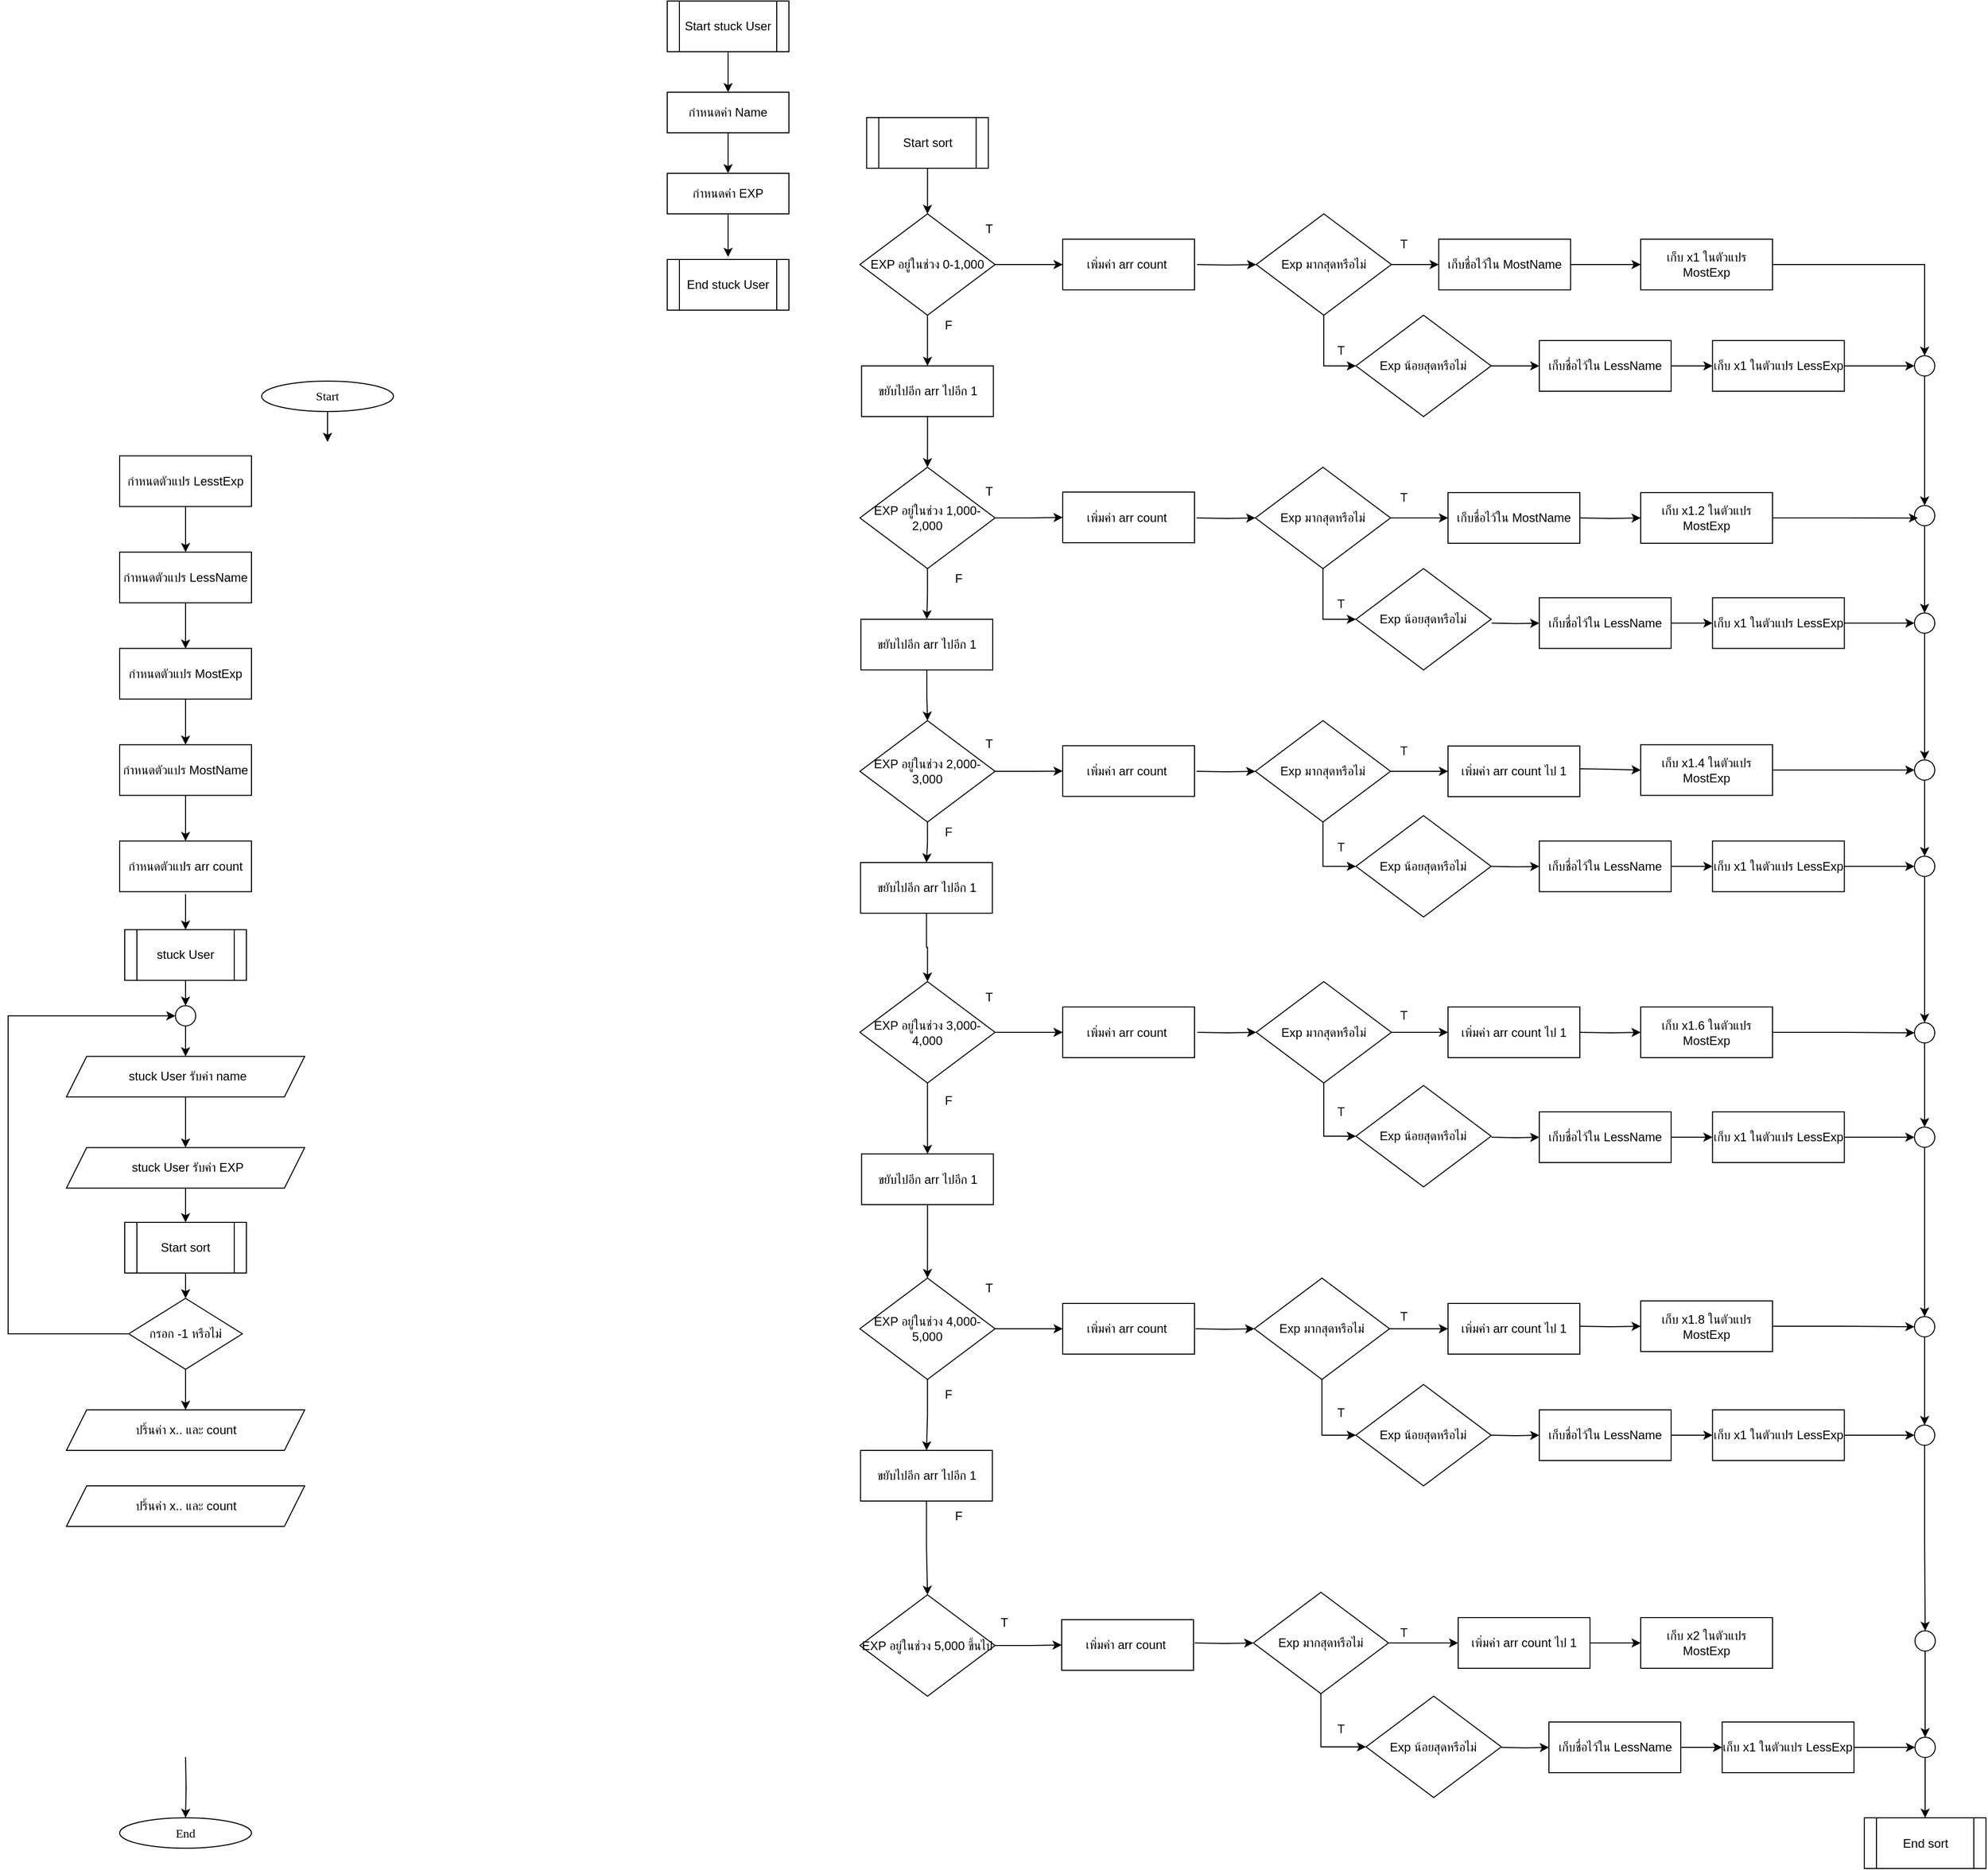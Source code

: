 <mxfile version="25.0.1">
  <diagram name="Page-1" id="yGX9Q45bV8xBmXTqQoPw">
    <mxGraphModel dx="3455" dy="2513" grid="1" gridSize="10" guides="1" tooltips="1" connect="1" arrows="1" fold="1" page="1" pageScale="1" pageWidth="850" pageHeight="1100" math="0" shadow="0">
      <root>
        <mxCell id="0" />
        <mxCell id="1" parent="0" />
        <mxCell id="rk1wuVJoi12lfkLTWVf_-1" value="" style="edgeStyle=orthogonalEdgeStyle;rounded=0;orthogonalLoop=1;jettySize=auto;html=1;" edge="1" parent="1" source="rk1wuVJoi12lfkLTWVf_-2" target="rk1wuVJoi12lfkLTWVf_-4">
          <mxGeometry relative="1" as="geometry" />
        </mxCell>
        <mxCell id="rk1wuVJoi12lfkLTWVf_-2" value="Start stuck User" style="shape=process;whiteSpace=wrap;html=1;backgroundOutline=1;" vertex="1" parent="1">
          <mxGeometry x="-180" y="-1065" width="120" height="50" as="geometry" />
        </mxCell>
        <mxCell id="rk1wuVJoi12lfkLTWVf_-3" value="" style="edgeStyle=orthogonalEdgeStyle;rounded=0;orthogonalLoop=1;jettySize=auto;html=1;" edge="1" parent="1" source="rk1wuVJoi12lfkLTWVf_-4" target="rk1wuVJoi12lfkLTWVf_-6">
          <mxGeometry relative="1" as="geometry" />
        </mxCell>
        <mxCell id="rk1wuVJoi12lfkLTWVf_-4" value="กำหนดค่า Name" style="rounded=0;whiteSpace=wrap;html=1;" vertex="1" parent="1">
          <mxGeometry x="-180" y="-975" width="120" height="40" as="geometry" />
        </mxCell>
        <mxCell id="rk1wuVJoi12lfkLTWVf_-5" value="" style="edgeStyle=orthogonalEdgeStyle;rounded=0;orthogonalLoop=1;jettySize=auto;html=1;" edge="1" parent="1" source="rk1wuVJoi12lfkLTWVf_-6">
          <mxGeometry relative="1" as="geometry">
            <mxPoint x="-120" y="-812.5" as="targetPoint" />
          </mxGeometry>
        </mxCell>
        <mxCell id="rk1wuVJoi12lfkLTWVf_-6" value="กำหนดค่า EXP" style="rounded=0;whiteSpace=wrap;html=1;" vertex="1" parent="1">
          <mxGeometry x="-180" y="-895" width="120" height="40" as="geometry" />
        </mxCell>
        <mxCell id="rk1wuVJoi12lfkLTWVf_-7" value="End stuck User" style="shape=process;whiteSpace=wrap;html=1;backgroundOutline=1;" vertex="1" parent="1">
          <mxGeometry x="-180" y="-810" width="120" height="50" as="geometry" />
        </mxCell>
        <mxCell id="rk1wuVJoi12lfkLTWVf_-8" value="" style="edgeStyle=orthogonalEdgeStyle;rounded=0;orthogonalLoop=1;jettySize=auto;html=1;" edge="1" parent="1" source="rk1wuVJoi12lfkLTWVf_-9">
          <mxGeometry relative="1" as="geometry">
            <mxPoint x="-515" y="-630" as="targetPoint" />
          </mxGeometry>
        </mxCell>
        <mxCell id="rk1wuVJoi12lfkLTWVf_-9" value="&lt;font data-font-src=&quot;https://fonts.googleapis.com/css?family=Sarabun&quot; face=&quot;Sarabun&quot;&gt;Start&lt;/font&gt;" style="ellipse;whiteSpace=wrap;html=1;" vertex="1" parent="1">
          <mxGeometry x="-580.0" y="-690" width="130" height="30" as="geometry" />
        </mxCell>
        <mxCell id="rk1wuVJoi12lfkLTWVf_-10" value="" style="edgeStyle=orthogonalEdgeStyle;rounded=0;orthogonalLoop=1;jettySize=auto;html=1;" edge="1" parent="1" source="rk1wuVJoi12lfkLTWVf_-11" target="rk1wuVJoi12lfkLTWVf_-19">
          <mxGeometry relative="1" as="geometry" />
        </mxCell>
        <mxCell id="rk1wuVJoi12lfkLTWVf_-11" value="stuck User" style="shape=process;whiteSpace=wrap;html=1;backgroundOutline=1;" vertex="1" parent="1">
          <mxGeometry x="-715" y="-148.75" width="120" height="50" as="geometry" />
        </mxCell>
        <mxCell id="rk1wuVJoi12lfkLTWVf_-14" value="" style="edgeStyle=orthogonalEdgeStyle;rounded=0;orthogonalLoop=1;jettySize=auto;html=1;" edge="1" parent="1" source="rk1wuVJoi12lfkLTWVf_-15" target="rk1wuVJoi12lfkLTWVf_-17">
          <mxGeometry relative="1" as="geometry" />
        </mxCell>
        <mxCell id="rk1wuVJoi12lfkLTWVf_-15" value="&amp;nbsp;stuck User รับค่า name" style="shape=parallelogram;perimeter=parallelogramPerimeter;whiteSpace=wrap;html=1;fixedSize=1;" vertex="1" parent="1">
          <mxGeometry x="-772.5" y="-23.75" width="235" height="40" as="geometry" />
        </mxCell>
        <mxCell id="rk1wuVJoi12lfkLTWVf_-183" value="" style="edgeStyle=orthogonalEdgeStyle;rounded=0;orthogonalLoop=1;jettySize=auto;html=1;" edge="1" parent="1" source="rk1wuVJoi12lfkLTWVf_-17" target="rk1wuVJoi12lfkLTWVf_-182">
          <mxGeometry relative="1" as="geometry" />
        </mxCell>
        <mxCell id="rk1wuVJoi12lfkLTWVf_-17" value="&amp;nbsp;stuck User รับค่า EXP" style="shape=parallelogram;perimeter=parallelogramPerimeter;whiteSpace=wrap;html=1;fixedSize=1;" vertex="1" parent="1">
          <mxGeometry x="-772.5" y="66.25" width="235" height="40" as="geometry" />
        </mxCell>
        <mxCell id="rk1wuVJoi12lfkLTWVf_-18" value="" style="edgeStyle=orthogonalEdgeStyle;rounded=0;orthogonalLoop=1;jettySize=auto;html=1;" edge="1" parent="1" source="rk1wuVJoi12lfkLTWVf_-19" target="rk1wuVJoi12lfkLTWVf_-15">
          <mxGeometry relative="1" as="geometry" />
        </mxCell>
        <mxCell id="rk1wuVJoi12lfkLTWVf_-19" value="" style="ellipse;whiteSpace=wrap;html=1;aspect=fixed;" vertex="1" parent="1">
          <mxGeometry x="-665" y="-73.75" width="20" height="20" as="geometry" />
        </mxCell>
        <mxCell id="rk1wuVJoi12lfkLTWVf_-181" style="edgeStyle=orthogonalEdgeStyle;rounded=0;orthogonalLoop=1;jettySize=auto;html=1;entryX=0;entryY=0.5;entryDx=0;entryDy=0;" edge="1" parent="1" source="rk1wuVJoi12lfkLTWVf_-22" target="rk1wuVJoi12lfkLTWVf_-19">
          <mxGeometry relative="1" as="geometry">
            <Array as="points">
              <mxPoint x="-830" y="250" />
              <mxPoint x="-830" y="-64" />
            </Array>
          </mxGeometry>
        </mxCell>
        <mxCell id="rk1wuVJoi12lfkLTWVf_-197" value="" style="edgeStyle=orthogonalEdgeStyle;rounded=0;orthogonalLoop=1;jettySize=auto;html=1;" edge="1" parent="1" source="rk1wuVJoi12lfkLTWVf_-22" target="rk1wuVJoi12lfkLTWVf_-196">
          <mxGeometry relative="1" as="geometry" />
        </mxCell>
        <mxCell id="rk1wuVJoi12lfkLTWVf_-22" value="กรอก -1 หรือไม่" style="rhombus;whiteSpace=wrap;html=1;" vertex="1" parent="1">
          <mxGeometry x="-711" y="215" width="112" height="70" as="geometry" />
        </mxCell>
        <mxCell id="rk1wuVJoi12lfkLTWVf_-67" value="" style="edgeStyle=orthogonalEdgeStyle;rounded=0;orthogonalLoop=1;jettySize=auto;html=1;" edge="1" parent="1" source="rk1wuVJoi12lfkLTWVf_-24" target="rk1wuVJoi12lfkLTWVf_-66">
          <mxGeometry relative="1" as="geometry" />
        </mxCell>
        <mxCell id="rk1wuVJoi12lfkLTWVf_-24" value="Start sort" style="shape=process;whiteSpace=wrap;html=1;backgroundOutline=1;" vertex="1" parent="1">
          <mxGeometry x="16.66" y="-950" width="120" height="50" as="geometry" />
        </mxCell>
        <mxCell id="rk1wuVJoi12lfkLTWVf_-32" value="" style="edgeStyle=orthogonalEdgeStyle;rounded=0;orthogonalLoop=1;jettySize=auto;html=1;" edge="1" parent="1">
          <mxGeometry relative="1" as="geometry">
            <mxPoint x="-655" y="-183.75" as="sourcePoint" />
            <mxPoint x="-655" y="-148.75" as="targetPoint" />
          </mxGeometry>
        </mxCell>
        <mxCell id="rk1wuVJoi12lfkLTWVf_-33" value="" style="edgeStyle=orthogonalEdgeStyle;rounded=0;orthogonalLoop=1;jettySize=auto;html=1;" edge="1" parent="1" source="rk1wuVJoi12lfkLTWVf_-34" target="rk1wuVJoi12lfkLTWVf_-37">
          <mxGeometry relative="1" as="geometry" />
        </mxCell>
        <mxCell id="rk1wuVJoi12lfkLTWVf_-34" value="กำหนดตัวแปร MostName" style="rounded=0;whiteSpace=wrap;html=1;" vertex="1" parent="1">
          <mxGeometry x="-720" y="-331.25" width="130" height="50" as="geometry" />
        </mxCell>
        <mxCell id="rk1wuVJoi12lfkLTWVf_-37" value="กำหนดตัวแปร arr count" style="rounded=0;whiteSpace=wrap;html=1;" vertex="1" parent="1">
          <mxGeometry x="-720" y="-236.25" width="130" height="50" as="geometry" />
        </mxCell>
        <mxCell id="rk1wuVJoi12lfkLTWVf_-38" value="" style="edgeStyle=orthogonalEdgeStyle;rounded=0;orthogonalLoop=1;jettySize=auto;html=1;" edge="1" parent="1" source="rk1wuVJoi12lfkLTWVf_-39" target="rk1wuVJoi12lfkLTWVf_-34">
          <mxGeometry relative="1" as="geometry" />
        </mxCell>
        <mxCell id="rk1wuVJoi12lfkLTWVf_-39" value="กำหนดตัวแปร MostExp" style="rounded=0;whiteSpace=wrap;html=1;" vertex="1" parent="1">
          <mxGeometry x="-720" y="-426.25" width="130" height="50" as="geometry" />
        </mxCell>
        <mxCell id="rk1wuVJoi12lfkLTWVf_-44" value="&lt;font data-font-src=&quot;https://fonts.googleapis.com/css?family=Sarabun&quot; face=&quot;Sarabun&quot;&gt;End&lt;/font&gt;" style="ellipse;whiteSpace=wrap;html=1;" vertex="1" parent="1">
          <mxGeometry x="-720.0" y="727.5" width="130" height="30" as="geometry" />
        </mxCell>
        <mxCell id="rk1wuVJoi12lfkLTWVf_-56" value="" style="edgeStyle=orthogonalEdgeStyle;rounded=0;orthogonalLoop=1;jettySize=auto;html=1;" edge="1" parent="1" target="rk1wuVJoi12lfkLTWVf_-44">
          <mxGeometry relative="1" as="geometry">
            <mxPoint x="-655" y="667.5" as="sourcePoint" />
          </mxGeometry>
        </mxCell>
        <mxCell id="rk1wuVJoi12lfkLTWVf_-148" value="" style="edgeStyle=orthogonalEdgeStyle;rounded=0;orthogonalLoop=1;jettySize=auto;html=1;" edge="1" parent="1" source="rk1wuVJoi12lfkLTWVf_-58" target="rk1wuVJoi12lfkLTWVf_-140">
          <mxGeometry relative="1" as="geometry" />
        </mxCell>
        <mxCell id="rk1wuVJoi12lfkLTWVf_-221" value="" style="edgeStyle=orthogonalEdgeStyle;rounded=0;orthogonalLoop=1;jettySize=auto;html=1;" edge="1" parent="1" source="rk1wuVJoi12lfkLTWVf_-58" target="rk1wuVJoi12lfkLTWVf_-214">
          <mxGeometry relative="1" as="geometry" />
        </mxCell>
        <mxCell id="rk1wuVJoi12lfkLTWVf_-58" value="EXP อยู่ในช่วง 1,000-2,000" style="rhombus;whiteSpace=wrap;html=1;" vertex="1" parent="1">
          <mxGeometry x="10.0" y="-605" width="133.33" height="100" as="geometry" />
        </mxCell>
        <mxCell id="rk1wuVJoi12lfkLTWVf_-150" value="" style="edgeStyle=orthogonalEdgeStyle;rounded=0;orthogonalLoop=1;jettySize=auto;html=1;" edge="1" parent="1" source="rk1wuVJoi12lfkLTWVf_-59" target="rk1wuVJoi12lfkLTWVf_-142">
          <mxGeometry relative="1" as="geometry" />
        </mxCell>
        <mxCell id="rk1wuVJoi12lfkLTWVf_-220" value="" style="edgeStyle=orthogonalEdgeStyle;rounded=0;orthogonalLoop=1;jettySize=auto;html=1;" edge="1" parent="1" source="rk1wuVJoi12lfkLTWVf_-59" target="rk1wuVJoi12lfkLTWVf_-215">
          <mxGeometry relative="1" as="geometry" />
        </mxCell>
        <mxCell id="rk1wuVJoi12lfkLTWVf_-59" value="EXP อยู่ในช่วง 2,000-3,000" style="rhombus;whiteSpace=wrap;html=1;" vertex="1" parent="1">
          <mxGeometry x="10" y="-355" width="133.33" height="100" as="geometry" />
        </mxCell>
        <mxCell id="rk1wuVJoi12lfkLTWVf_-152" value="" style="edgeStyle=orthogonalEdgeStyle;rounded=0;orthogonalLoop=1;jettySize=auto;html=1;" edge="1" parent="1" source="rk1wuVJoi12lfkLTWVf_-60" target="rk1wuVJoi12lfkLTWVf_-143">
          <mxGeometry relative="1" as="geometry" />
        </mxCell>
        <mxCell id="rk1wuVJoi12lfkLTWVf_-219" value="" style="edgeStyle=orthogonalEdgeStyle;rounded=0;orthogonalLoop=1;jettySize=auto;html=1;" edge="1" parent="1" source="rk1wuVJoi12lfkLTWVf_-60" target="rk1wuVJoi12lfkLTWVf_-216">
          <mxGeometry relative="1" as="geometry" />
        </mxCell>
        <mxCell id="rk1wuVJoi12lfkLTWVf_-60" value="EXP อยู่ในช่วง 3,000-4,000" style="rhombus;whiteSpace=wrap;html=1;" vertex="1" parent="1">
          <mxGeometry x="10" y="-97.5" width="133.33" height="100" as="geometry" />
        </mxCell>
        <mxCell id="rk1wuVJoi12lfkLTWVf_-154" value="" style="edgeStyle=orthogonalEdgeStyle;rounded=0;orthogonalLoop=1;jettySize=auto;html=1;" edge="1" parent="1" source="rk1wuVJoi12lfkLTWVf_-63" target="rk1wuVJoi12lfkLTWVf_-144">
          <mxGeometry relative="1" as="geometry" />
        </mxCell>
        <mxCell id="rk1wuVJoi12lfkLTWVf_-218" value="" style="edgeStyle=orthogonalEdgeStyle;rounded=0;orthogonalLoop=1;jettySize=auto;html=1;" edge="1" parent="1" source="rk1wuVJoi12lfkLTWVf_-63" target="rk1wuVJoi12lfkLTWVf_-217">
          <mxGeometry relative="1" as="geometry" />
        </mxCell>
        <mxCell id="rk1wuVJoi12lfkLTWVf_-63" value="EXP อยู่ในช่วง 4,000-5,000" style="rhombus;whiteSpace=wrap;html=1;" vertex="1" parent="1">
          <mxGeometry x="10" y="195" width="133.33" height="100" as="geometry" />
        </mxCell>
        <mxCell id="rk1wuVJoi12lfkLTWVf_-299" value="" style="edgeStyle=orthogonalEdgeStyle;rounded=0;orthogonalLoop=1;jettySize=auto;html=1;" edge="1" parent="1" source="rk1wuVJoi12lfkLTWVf_-65" target="rk1wuVJoi12lfkLTWVf_-298">
          <mxGeometry relative="1" as="geometry" />
        </mxCell>
        <mxCell id="rk1wuVJoi12lfkLTWVf_-65" value="EXP อยู่ในช่วง 5,000 ขึ้นไป" style="rhombus;whiteSpace=wrap;html=1;" vertex="1" parent="1">
          <mxGeometry x="10" y="507.5" width="133.33" height="100" as="geometry" />
        </mxCell>
        <mxCell id="rk1wuVJoi12lfkLTWVf_-72" value="" style="edgeStyle=orthogonalEdgeStyle;rounded=0;orthogonalLoop=1;jettySize=auto;html=1;" edge="1" parent="1" target="rk1wuVJoi12lfkLTWVf_-71">
          <mxGeometry relative="1" as="geometry">
            <mxPoint x="342.51" y="-805" as="sourcePoint" />
          </mxGeometry>
        </mxCell>
        <mxCell id="rk1wuVJoi12lfkLTWVf_-146" value="" style="edgeStyle=orthogonalEdgeStyle;rounded=0;orthogonalLoop=1;jettySize=auto;html=1;" edge="1" parent="1" source="rk1wuVJoi12lfkLTWVf_-66" target="rk1wuVJoi12lfkLTWVf_-139">
          <mxGeometry relative="1" as="geometry" />
        </mxCell>
        <mxCell id="rk1wuVJoi12lfkLTWVf_-222" value="" style="edgeStyle=orthogonalEdgeStyle;rounded=0;orthogonalLoop=1;jettySize=auto;html=1;" edge="1" parent="1" source="rk1wuVJoi12lfkLTWVf_-66" target="rk1wuVJoi12lfkLTWVf_-213">
          <mxGeometry relative="1" as="geometry" />
        </mxCell>
        <mxCell id="rk1wuVJoi12lfkLTWVf_-66" value="&amp;nbsp;EXP อยู่ในช่วง 0-1,000&amp;nbsp;" style="rhombus;whiteSpace=wrap;html=1;" vertex="1" parent="1">
          <mxGeometry x="10.0" y="-855" width="133.33" height="100" as="geometry" />
        </mxCell>
        <mxCell id="rk1wuVJoi12lfkLTWVf_-175" value="" style="edgeStyle=orthogonalEdgeStyle;rounded=0;orthogonalLoop=1;jettySize=auto;html=1;" edge="1" parent="1" source="rk1wuVJoi12lfkLTWVf_-71" target="rk1wuVJoi12lfkLTWVf_-159">
          <mxGeometry relative="1" as="geometry" />
        </mxCell>
        <mxCell id="rk1wuVJoi12lfkLTWVf_-283" style="edgeStyle=orthogonalEdgeStyle;rounded=0;orthogonalLoop=1;jettySize=auto;html=1;entryX=0;entryY=0.5;entryDx=0;entryDy=0;" edge="1" parent="1" source="rk1wuVJoi12lfkLTWVf_-71" target="rk1wuVJoi12lfkLTWVf_-199">
          <mxGeometry relative="1" as="geometry" />
        </mxCell>
        <mxCell id="rk1wuVJoi12lfkLTWVf_-71" value="Exp มากสุดหรือไม่" style="rhombus;whiteSpace=wrap;html=1;" vertex="1" parent="1">
          <mxGeometry x="400.84" y="-855" width="133.33" height="100" as="geometry" />
        </mxCell>
        <mxCell id="rk1wuVJoi12lfkLTWVf_-271" style="edgeStyle=orthogonalEdgeStyle;rounded=0;orthogonalLoop=1;jettySize=auto;html=1;entryX=0.5;entryY=0;entryDx=0;entryDy=0;" edge="1" parent="1" source="rk1wuVJoi12lfkLTWVf_-73" target="rk1wuVJoi12lfkLTWVf_-228">
          <mxGeometry relative="1" as="geometry" />
        </mxCell>
        <mxCell id="rk1wuVJoi12lfkLTWVf_-73" value="เก็บ x1 ในตัวแปร MostExp" style="rounded=0;whiteSpace=wrap;html=1;" vertex="1" parent="1">
          <mxGeometry x="780" y="-830" width="130" height="50" as="geometry" />
        </mxCell>
        <mxCell id="rk1wuVJoi12lfkLTWVf_-173" value="" style="edgeStyle=orthogonalEdgeStyle;rounded=0;orthogonalLoop=1;jettySize=auto;html=1;" edge="1" parent="1" source="rk1wuVJoi12lfkLTWVf_-79" target="rk1wuVJoi12lfkLTWVf_-172">
          <mxGeometry relative="1" as="geometry" />
        </mxCell>
        <mxCell id="rk1wuVJoi12lfkLTWVf_-286" style="edgeStyle=orthogonalEdgeStyle;rounded=0;orthogonalLoop=1;jettySize=auto;html=1;entryX=0;entryY=0.5;entryDx=0;entryDy=0;" edge="1" parent="1" source="rk1wuVJoi12lfkLTWVf_-79" target="rk1wuVJoi12lfkLTWVf_-201">
          <mxGeometry relative="1" as="geometry" />
        </mxCell>
        <mxCell id="rk1wuVJoi12lfkLTWVf_-79" value="Exp มากสุดหรือไม่" style="rhombus;whiteSpace=wrap;html=1;" vertex="1" parent="1">
          <mxGeometry x="400" y="-605" width="133.33" height="100" as="geometry" />
        </mxCell>
        <mxCell id="rk1wuVJoi12lfkLTWVf_-80" value="เก็บ x1.2 ในตัวแปร MostExp" style="rounded=0;whiteSpace=wrap;html=1;" vertex="1" parent="1">
          <mxGeometry x="780.0" y="-580" width="130" height="50" as="geometry" />
        </mxCell>
        <mxCell id="rk1wuVJoi12lfkLTWVf_-112" value="" style="edgeStyle=orthogonalEdgeStyle;rounded=0;orthogonalLoop=1;jettySize=auto;html=1;" edge="1" parent="1" target="rk1wuVJoi12lfkLTWVf_-80">
          <mxGeometry relative="1" as="geometry">
            <mxPoint x="720.0" y="-555" as="sourcePoint" />
          </mxGeometry>
        </mxCell>
        <mxCell id="rk1wuVJoi12lfkLTWVf_-83" value="" style="edgeStyle=orthogonalEdgeStyle;rounded=0;orthogonalLoop=1;jettySize=auto;html=1;" edge="1" target="rk1wuVJoi12lfkLTWVf_-79" parent="1">
          <mxGeometry relative="1" as="geometry">
            <mxPoint x="342" y="-555" as="sourcePoint" />
          </mxGeometry>
        </mxCell>
        <mxCell id="rk1wuVJoi12lfkLTWVf_-161" value="" style="edgeStyle=orthogonalEdgeStyle;rounded=0;orthogonalLoop=1;jettySize=auto;html=1;" edge="1" parent="1" source="rk1wuVJoi12lfkLTWVf_-85" target="rk1wuVJoi12lfkLTWVf_-160">
          <mxGeometry relative="1" as="geometry" />
        </mxCell>
        <mxCell id="rk1wuVJoi12lfkLTWVf_-289" style="edgeStyle=orthogonalEdgeStyle;rounded=0;orthogonalLoop=1;jettySize=auto;html=1;entryX=0;entryY=0.5;entryDx=0;entryDy=0;" edge="1" parent="1" source="rk1wuVJoi12lfkLTWVf_-85" target="rk1wuVJoi12lfkLTWVf_-202">
          <mxGeometry relative="1" as="geometry" />
        </mxCell>
        <mxCell id="rk1wuVJoi12lfkLTWVf_-85" value="Exp มากสุดหรือไม่" style="rhombus;whiteSpace=wrap;html=1;" vertex="1" parent="1">
          <mxGeometry x="400" y="-355" width="133.33" height="100" as="geometry" />
        </mxCell>
        <mxCell id="rk1wuVJoi12lfkLTWVf_-277" style="edgeStyle=orthogonalEdgeStyle;rounded=0;orthogonalLoop=1;jettySize=auto;html=1;entryX=0;entryY=0.5;entryDx=0;entryDy=0;" edge="1" parent="1" source="rk1wuVJoi12lfkLTWVf_-86" target="rk1wuVJoi12lfkLTWVf_-240">
          <mxGeometry relative="1" as="geometry" />
        </mxCell>
        <mxCell id="rk1wuVJoi12lfkLTWVf_-86" value="เก็บ x1.4 ในตัวแปร MostExp" style="rounded=0;whiteSpace=wrap;html=1;" vertex="1" parent="1">
          <mxGeometry x="780.0" y="-331.25" width="130" height="50" as="geometry" />
        </mxCell>
        <mxCell id="rk1wuVJoi12lfkLTWVf_-111" value="" style="edgeStyle=orthogonalEdgeStyle;rounded=0;orthogonalLoop=1;jettySize=auto;html=1;" edge="1" parent="1" target="rk1wuVJoi12lfkLTWVf_-86">
          <mxGeometry relative="1" as="geometry">
            <mxPoint x="720.0" y="-307.5" as="sourcePoint" />
          </mxGeometry>
        </mxCell>
        <mxCell id="rk1wuVJoi12lfkLTWVf_-89" value="" style="edgeStyle=orthogonalEdgeStyle;rounded=0;orthogonalLoop=1;jettySize=auto;html=1;" edge="1" target="rk1wuVJoi12lfkLTWVf_-85" parent="1">
          <mxGeometry relative="1" as="geometry">
            <mxPoint x="342" y="-305" as="sourcePoint" />
          </mxGeometry>
        </mxCell>
        <mxCell id="rk1wuVJoi12lfkLTWVf_-164" value="" style="edgeStyle=orthogonalEdgeStyle;rounded=0;orthogonalLoop=1;jettySize=auto;html=1;" edge="1" parent="1" source="rk1wuVJoi12lfkLTWVf_-91" target="rk1wuVJoi12lfkLTWVf_-163">
          <mxGeometry relative="1" as="geometry" />
        </mxCell>
        <mxCell id="rk1wuVJoi12lfkLTWVf_-292" style="edgeStyle=orthogonalEdgeStyle;rounded=0;orthogonalLoop=1;jettySize=auto;html=1;entryX=0;entryY=0.5;entryDx=0;entryDy=0;" edge="1" parent="1" source="rk1wuVJoi12lfkLTWVf_-91" target="rk1wuVJoi12lfkLTWVf_-203">
          <mxGeometry relative="1" as="geometry" />
        </mxCell>
        <mxCell id="rk1wuVJoi12lfkLTWVf_-91" value="Exp มากสุดหรือไม่" style="rhombus;whiteSpace=wrap;html=1;" vertex="1" parent="1">
          <mxGeometry x="400.84" y="-97.5" width="133.33" height="100" as="geometry" />
        </mxCell>
        <mxCell id="rk1wuVJoi12lfkLTWVf_-279" style="edgeStyle=orthogonalEdgeStyle;rounded=0;orthogonalLoop=1;jettySize=auto;html=1;entryX=0;entryY=0.5;entryDx=0;entryDy=0;" edge="1" parent="1" source="rk1wuVJoi12lfkLTWVf_-92" target="rk1wuVJoi12lfkLTWVf_-248">
          <mxGeometry relative="1" as="geometry" />
        </mxCell>
        <mxCell id="rk1wuVJoi12lfkLTWVf_-92" value="เก็บ x1.6 ในตัวแปร MostExp" style="rounded=0;whiteSpace=wrap;html=1;" vertex="1" parent="1">
          <mxGeometry x="780" y="-72.5" width="130" height="50" as="geometry" />
        </mxCell>
        <mxCell id="rk1wuVJoi12lfkLTWVf_-110" value="" style="edgeStyle=orthogonalEdgeStyle;rounded=0;orthogonalLoop=1;jettySize=auto;html=1;" edge="1" parent="1" target="rk1wuVJoi12lfkLTWVf_-92">
          <mxGeometry relative="1" as="geometry">
            <mxPoint x="720.0" y="-47.5" as="sourcePoint" />
          </mxGeometry>
        </mxCell>
        <mxCell id="rk1wuVJoi12lfkLTWVf_-95" value="" style="edgeStyle=orthogonalEdgeStyle;rounded=0;orthogonalLoop=1;jettySize=auto;html=1;" edge="1" target="rk1wuVJoi12lfkLTWVf_-91" parent="1">
          <mxGeometry relative="1" as="geometry">
            <mxPoint x="342.84" y="-47.5" as="sourcePoint" />
          </mxGeometry>
        </mxCell>
        <mxCell id="rk1wuVJoi12lfkLTWVf_-167" value="" style="edgeStyle=orthogonalEdgeStyle;rounded=0;orthogonalLoop=1;jettySize=auto;html=1;" edge="1" parent="1" source="rk1wuVJoi12lfkLTWVf_-97" target="rk1wuVJoi12lfkLTWVf_-166">
          <mxGeometry relative="1" as="geometry" />
        </mxCell>
        <mxCell id="rk1wuVJoi12lfkLTWVf_-295" style="edgeStyle=orthogonalEdgeStyle;rounded=0;orthogonalLoop=1;jettySize=auto;html=1;entryX=0;entryY=0.5;entryDx=0;entryDy=0;" edge="1" parent="1" source="rk1wuVJoi12lfkLTWVf_-97" target="rk1wuVJoi12lfkLTWVf_-204">
          <mxGeometry relative="1" as="geometry" />
        </mxCell>
        <mxCell id="rk1wuVJoi12lfkLTWVf_-97" value="Exp มากสุดหรือไม่" style="rhombus;whiteSpace=wrap;html=1;" vertex="1" parent="1">
          <mxGeometry x="399" y="195" width="133.33" height="100" as="geometry" />
        </mxCell>
        <mxCell id="rk1wuVJoi12lfkLTWVf_-281" style="edgeStyle=orthogonalEdgeStyle;rounded=0;orthogonalLoop=1;jettySize=auto;html=1;entryX=0;entryY=0.5;entryDx=0;entryDy=0;" edge="1" parent="1" source="rk1wuVJoi12lfkLTWVf_-98" target="rk1wuVJoi12lfkLTWVf_-256">
          <mxGeometry relative="1" as="geometry" />
        </mxCell>
        <mxCell id="rk1wuVJoi12lfkLTWVf_-98" value="เก็บ x1.8 ในตัวแปร MostExp" style="rounded=0;whiteSpace=wrap;html=1;" vertex="1" parent="1">
          <mxGeometry x="780.0" y="217.5" width="130" height="50" as="geometry" />
        </mxCell>
        <mxCell id="rk1wuVJoi12lfkLTWVf_-109" value="" style="edgeStyle=orthogonalEdgeStyle;rounded=0;orthogonalLoop=1;jettySize=auto;html=1;" edge="1" parent="1" target="rk1wuVJoi12lfkLTWVf_-98">
          <mxGeometry relative="1" as="geometry">
            <mxPoint x="720.0" y="242.5" as="sourcePoint" />
          </mxGeometry>
        </mxCell>
        <mxCell id="rk1wuVJoi12lfkLTWVf_-101" value="" style="edgeStyle=orthogonalEdgeStyle;rounded=0;orthogonalLoop=1;jettySize=auto;html=1;" edge="1" target="rk1wuVJoi12lfkLTWVf_-97" parent="1">
          <mxGeometry relative="1" as="geometry">
            <mxPoint x="341" y="245" as="sourcePoint" />
          </mxGeometry>
        </mxCell>
        <mxCell id="rk1wuVJoi12lfkLTWVf_-170" value="" style="edgeStyle=orthogonalEdgeStyle;rounded=0;orthogonalLoop=1;jettySize=auto;html=1;" edge="1" parent="1" source="rk1wuVJoi12lfkLTWVf_-103" target="rk1wuVJoi12lfkLTWVf_-169">
          <mxGeometry relative="1" as="geometry" />
        </mxCell>
        <mxCell id="rk1wuVJoi12lfkLTWVf_-300" style="edgeStyle=orthogonalEdgeStyle;rounded=0;orthogonalLoop=1;jettySize=auto;html=1;entryX=0;entryY=0.5;entryDx=0;entryDy=0;" edge="1" parent="1" source="rk1wuVJoi12lfkLTWVf_-103" target="rk1wuVJoi12lfkLTWVf_-205">
          <mxGeometry relative="1" as="geometry" />
        </mxCell>
        <mxCell id="rk1wuVJoi12lfkLTWVf_-103" value="Exp มากสุดหรือไม่" style="rhombus;whiteSpace=wrap;html=1;" vertex="1" parent="1">
          <mxGeometry x="398" y="505" width="133.33" height="100" as="geometry" />
        </mxCell>
        <mxCell id="rk1wuVJoi12lfkLTWVf_-104" value="เก็บ x2 ในตัวแปร MostExp" style="rounded=0;whiteSpace=wrap;html=1;" vertex="1" parent="1">
          <mxGeometry x="780.0" y="530" width="130" height="50" as="geometry" />
        </mxCell>
        <mxCell id="rk1wuVJoi12lfkLTWVf_-107" value="" style="edgeStyle=orthogonalEdgeStyle;rounded=0;orthogonalLoop=1;jettySize=auto;html=1;" edge="1" target="rk1wuVJoi12lfkLTWVf_-103" parent="1">
          <mxGeometry relative="1" as="geometry">
            <mxPoint x="340" y="555" as="sourcePoint" />
          </mxGeometry>
        </mxCell>
        <mxCell id="rk1wuVJoi12lfkLTWVf_-127" value="T" style="text;html=1;align=center;verticalAlign=middle;resizable=0;points=[];autosize=1;strokeColor=none;fillColor=none;" vertex="1" parent="1">
          <mxGeometry x="121.66" y="-855" width="30" height="30" as="geometry" />
        </mxCell>
        <mxCell id="rk1wuVJoi12lfkLTWVf_-128" value="F" style="text;html=1;align=center;verticalAlign=middle;resizable=0;points=[];autosize=1;strokeColor=none;fillColor=none;" vertex="1" parent="1">
          <mxGeometry x="81.66" y="-760" width="30" height="30" as="geometry" />
        </mxCell>
        <mxCell id="rk1wuVJoi12lfkLTWVf_-129" value="T" style="text;html=1;align=center;verticalAlign=middle;resizable=0;points=[];autosize=1;strokeColor=none;fillColor=none;" vertex="1" parent="1">
          <mxGeometry x="121.66" y="-596.25" width="30" height="30" as="geometry" />
        </mxCell>
        <mxCell id="rk1wuVJoi12lfkLTWVf_-130" value="F" style="text;html=1;align=center;verticalAlign=middle;resizable=0;points=[];autosize=1;strokeColor=none;fillColor=none;" vertex="1" parent="1">
          <mxGeometry x="91.66" y="-510" width="30" height="30" as="geometry" />
        </mxCell>
        <mxCell id="rk1wuVJoi12lfkLTWVf_-131" value="T" style="text;html=1;align=center;verticalAlign=middle;resizable=0;points=[];autosize=1;strokeColor=none;fillColor=none;" vertex="1" parent="1">
          <mxGeometry x="121.66" y="-347.5" width="30" height="30" as="geometry" />
        </mxCell>
        <mxCell id="rk1wuVJoi12lfkLTWVf_-132" value="F" style="text;html=1;align=center;verticalAlign=middle;resizable=0;points=[];autosize=1;strokeColor=none;fillColor=none;" vertex="1" parent="1">
          <mxGeometry x="81.66" y="-260" width="30" height="30" as="geometry" />
        </mxCell>
        <mxCell id="rk1wuVJoi12lfkLTWVf_-133" value="T" style="text;html=1;align=center;verticalAlign=middle;resizable=0;points=[];autosize=1;strokeColor=none;fillColor=none;" vertex="1" parent="1">
          <mxGeometry x="121.66" y="-97.5" width="30" height="30" as="geometry" />
        </mxCell>
        <mxCell id="rk1wuVJoi12lfkLTWVf_-134" value="F" style="text;html=1;align=center;verticalAlign=middle;resizable=0;points=[];autosize=1;strokeColor=none;fillColor=none;" vertex="1" parent="1">
          <mxGeometry x="81.66" y="5" width="30" height="30" as="geometry" />
        </mxCell>
        <mxCell id="rk1wuVJoi12lfkLTWVf_-135" value="T" style="text;html=1;align=center;verticalAlign=middle;resizable=0;points=[];autosize=1;strokeColor=none;fillColor=none;" vertex="1" parent="1">
          <mxGeometry x="121.66" y="190" width="30" height="30" as="geometry" />
        </mxCell>
        <mxCell id="rk1wuVJoi12lfkLTWVf_-136" value="F" style="text;html=1;align=center;verticalAlign=middle;resizable=0;points=[];autosize=1;strokeColor=none;fillColor=none;" vertex="1" parent="1">
          <mxGeometry x="81.66" y="295" width="30" height="30" as="geometry" />
        </mxCell>
        <mxCell id="rk1wuVJoi12lfkLTWVf_-137" value="T" style="text;html=1;align=center;verticalAlign=middle;resizable=0;points=[];autosize=1;strokeColor=none;fillColor=none;" vertex="1" parent="1">
          <mxGeometry x="136.66" y="520" width="30" height="30" as="geometry" />
        </mxCell>
        <mxCell id="rk1wuVJoi12lfkLTWVf_-147" value="" style="edgeStyle=orthogonalEdgeStyle;rounded=0;orthogonalLoop=1;jettySize=auto;html=1;" edge="1" parent="1" source="rk1wuVJoi12lfkLTWVf_-139" target="rk1wuVJoi12lfkLTWVf_-58">
          <mxGeometry relative="1" as="geometry" />
        </mxCell>
        <mxCell id="rk1wuVJoi12lfkLTWVf_-139" value="ขยับไปอีก arr ไปอีก 1" style="rounded=0;whiteSpace=wrap;html=1;" vertex="1" parent="1">
          <mxGeometry x="11.66" y="-705" width="130" height="50" as="geometry" />
        </mxCell>
        <mxCell id="rk1wuVJoi12lfkLTWVf_-149" value="" style="edgeStyle=orthogonalEdgeStyle;rounded=0;orthogonalLoop=1;jettySize=auto;html=1;" edge="1" parent="1" source="rk1wuVJoi12lfkLTWVf_-140" target="rk1wuVJoi12lfkLTWVf_-59">
          <mxGeometry relative="1" as="geometry" />
        </mxCell>
        <mxCell id="rk1wuVJoi12lfkLTWVf_-140" value="ขยับไปอีก arr ไปอีก 1" style="rounded=0;whiteSpace=wrap;html=1;" vertex="1" parent="1">
          <mxGeometry x="11" y="-455" width="130" height="50" as="geometry" />
        </mxCell>
        <mxCell id="rk1wuVJoi12lfkLTWVf_-151" style="edgeStyle=orthogonalEdgeStyle;rounded=0;orthogonalLoop=1;jettySize=auto;html=1;entryX=0.5;entryY=0;entryDx=0;entryDy=0;" edge="1" parent="1" source="rk1wuVJoi12lfkLTWVf_-142" target="rk1wuVJoi12lfkLTWVf_-60">
          <mxGeometry relative="1" as="geometry" />
        </mxCell>
        <mxCell id="rk1wuVJoi12lfkLTWVf_-142" value="ขยับไปอีก arr ไปอีก 1" style="rounded=0;whiteSpace=wrap;html=1;" vertex="1" parent="1">
          <mxGeometry x="10.66" y="-215" width="130" height="50" as="geometry" />
        </mxCell>
        <mxCell id="rk1wuVJoi12lfkLTWVf_-153" value="" style="edgeStyle=orthogonalEdgeStyle;rounded=0;orthogonalLoop=1;jettySize=auto;html=1;" edge="1" parent="1" source="rk1wuVJoi12lfkLTWVf_-143" target="rk1wuVJoi12lfkLTWVf_-63">
          <mxGeometry relative="1" as="geometry" />
        </mxCell>
        <mxCell id="rk1wuVJoi12lfkLTWVf_-143" value="ขยับไปอีก arr ไปอีก 1" style="rounded=0;whiteSpace=wrap;html=1;" vertex="1" parent="1">
          <mxGeometry x="11.67" y="72.5" width="130" height="50" as="geometry" />
        </mxCell>
        <mxCell id="rk1wuVJoi12lfkLTWVf_-155" value="" style="edgeStyle=orthogonalEdgeStyle;rounded=0;orthogonalLoop=1;jettySize=auto;html=1;" edge="1" parent="1" source="rk1wuVJoi12lfkLTWVf_-144" target="rk1wuVJoi12lfkLTWVf_-65">
          <mxGeometry relative="1" as="geometry" />
        </mxCell>
        <mxCell id="rk1wuVJoi12lfkLTWVf_-144" value="ขยับไปอีก arr ไปอีก 1" style="rounded=0;whiteSpace=wrap;html=1;" vertex="1" parent="1">
          <mxGeometry x="10.66" y="365" width="130" height="50" as="geometry" />
        </mxCell>
        <mxCell id="rk1wuVJoi12lfkLTWVf_-158" value="F" style="text;html=1;align=center;verticalAlign=middle;resizable=0;points=[];autosize=1;strokeColor=none;fillColor=none;" vertex="1" parent="1">
          <mxGeometry x="91.66" y="415" width="30" height="30" as="geometry" />
        </mxCell>
        <mxCell id="rk1wuVJoi12lfkLTWVf_-227" value="" style="edgeStyle=orthogonalEdgeStyle;rounded=0;orthogonalLoop=1;jettySize=auto;html=1;" edge="1" parent="1" source="rk1wuVJoi12lfkLTWVf_-159" target="rk1wuVJoi12lfkLTWVf_-73">
          <mxGeometry relative="1" as="geometry" />
        </mxCell>
        <mxCell id="rk1wuVJoi12lfkLTWVf_-159" value="เก็บชื่อไว้ใน MostName" style="rounded=0;whiteSpace=wrap;html=1;" vertex="1" parent="1">
          <mxGeometry x="580.84" y="-830" width="130" height="50" as="geometry" />
        </mxCell>
        <mxCell id="rk1wuVJoi12lfkLTWVf_-160" value="เพิ่มค่า arr count ไป 1" style="rounded=0;whiteSpace=wrap;html=1;" vertex="1" parent="1">
          <mxGeometry x="590.0" y="-330" width="130" height="50" as="geometry" />
        </mxCell>
        <mxCell id="rk1wuVJoi12lfkLTWVf_-163" value="เพิ่มค่า arr count ไป 1" style="rounded=0;whiteSpace=wrap;html=1;" vertex="1" parent="1">
          <mxGeometry x="590.0" y="-72.5" width="130" height="50" as="geometry" />
        </mxCell>
        <mxCell id="rk1wuVJoi12lfkLTWVf_-166" value="เพิ่มค่า arr count ไป 1" style="rounded=0;whiteSpace=wrap;html=1;" vertex="1" parent="1">
          <mxGeometry x="590.0" y="220" width="130" height="50" as="geometry" />
        </mxCell>
        <mxCell id="rk1wuVJoi12lfkLTWVf_-171" value="" style="edgeStyle=orthogonalEdgeStyle;rounded=0;orthogonalLoop=1;jettySize=auto;html=1;" edge="1" parent="1" source="rk1wuVJoi12lfkLTWVf_-169">
          <mxGeometry relative="1" as="geometry">
            <mxPoint x="780.0" y="555" as="targetPoint" />
          </mxGeometry>
        </mxCell>
        <mxCell id="rk1wuVJoi12lfkLTWVf_-169" value="เพิ่มค่า arr count ไป 1" style="rounded=0;whiteSpace=wrap;html=1;" vertex="1" parent="1">
          <mxGeometry x="600.0" y="530" width="130" height="50" as="geometry" />
        </mxCell>
        <mxCell id="rk1wuVJoi12lfkLTWVf_-172" value="เก็บชื่อไว้ใน MostName" style="rounded=0;whiteSpace=wrap;html=1;" vertex="1" parent="1">
          <mxGeometry x="590" y="-580" width="130" height="50" as="geometry" />
        </mxCell>
        <mxCell id="rk1wuVJoi12lfkLTWVf_-177" value="End sort" style="shape=process;whiteSpace=wrap;html=1;backgroundOutline=1;" vertex="1" parent="1">
          <mxGeometry x="1000.51" y="727.5" width="120" height="50" as="geometry" />
        </mxCell>
        <mxCell id="rk1wuVJoi12lfkLTWVf_-184" value="" style="edgeStyle=orthogonalEdgeStyle;rounded=0;orthogonalLoop=1;jettySize=auto;html=1;" edge="1" parent="1" source="rk1wuVJoi12lfkLTWVf_-182" target="rk1wuVJoi12lfkLTWVf_-22">
          <mxGeometry relative="1" as="geometry" />
        </mxCell>
        <mxCell id="rk1wuVJoi12lfkLTWVf_-182" value="Start sort" style="shape=process;whiteSpace=wrap;html=1;backgroundOutline=1;" vertex="1" parent="1">
          <mxGeometry x="-715" y="140" width="120" height="50" as="geometry" />
        </mxCell>
        <mxCell id="rk1wuVJoi12lfkLTWVf_-196" value="ปริ้นค่า x.. และ count" style="shape=parallelogram;perimeter=parallelogramPerimeter;whiteSpace=wrap;html=1;fixedSize=1;" vertex="1" parent="1">
          <mxGeometry x="-772.5" y="325" width="235" height="40" as="geometry" />
        </mxCell>
        <mxCell id="rk1wuVJoi12lfkLTWVf_-198" value="ปริ้นค่า x.. และ count" style="shape=parallelogram;perimeter=parallelogramPerimeter;whiteSpace=wrap;html=1;fixedSize=1;" vertex="1" parent="1">
          <mxGeometry x="-772.5" y="400" width="235" height="40" as="geometry" />
        </mxCell>
        <mxCell id="rk1wuVJoi12lfkLTWVf_-223" value="" style="edgeStyle=orthogonalEdgeStyle;rounded=0;orthogonalLoop=1;jettySize=auto;html=1;" edge="1" parent="1" source="rk1wuVJoi12lfkLTWVf_-199" target="rk1wuVJoi12lfkLTWVf_-210">
          <mxGeometry relative="1" as="geometry" />
        </mxCell>
        <mxCell id="rk1wuVJoi12lfkLTWVf_-199" value="Exp น้อยสุดหรือไม่" style="rhombus;whiteSpace=wrap;html=1;" vertex="1" parent="1">
          <mxGeometry x="499.18" y="-755" width="133.33" height="100" as="geometry" />
        </mxCell>
        <mxCell id="rk1wuVJoi12lfkLTWVf_-201" value="Exp น้อยสุดหรือไม่" style="rhombus;whiteSpace=wrap;html=1;" vertex="1" parent="1">
          <mxGeometry x="499.18" y="-505" width="133.33" height="100" as="geometry" />
        </mxCell>
        <mxCell id="rk1wuVJoi12lfkLTWVf_-202" value="Exp น้อยสุดหรือไม่" style="rhombus;whiteSpace=wrap;html=1;" vertex="1" parent="1">
          <mxGeometry x="499.18" y="-261.25" width="133.33" height="100" as="geometry" />
        </mxCell>
        <mxCell id="rk1wuVJoi12lfkLTWVf_-203" value="Exp น้อยสุดหรือไม่" style="rhombus;whiteSpace=wrap;html=1;" vertex="1" parent="1">
          <mxGeometry x="499.18" y="5" width="133.33" height="100" as="geometry" />
        </mxCell>
        <mxCell id="rk1wuVJoi12lfkLTWVf_-204" value="Exp น้อยสุดหรือไม่" style="rhombus;whiteSpace=wrap;html=1;" vertex="1" parent="1">
          <mxGeometry x="499.18" y="300" width="133.33" height="100" as="geometry" />
        </mxCell>
        <mxCell id="rk1wuVJoi12lfkLTWVf_-205" value="Exp น้อยสุดหรือไม่" style="rhombus;whiteSpace=wrap;html=1;" vertex="1" parent="1">
          <mxGeometry x="509.18" y="607.5" width="133.33" height="100" as="geometry" />
        </mxCell>
        <mxCell id="rk1wuVJoi12lfkLTWVf_-206" value="กำหนดตัวแปร LessName" style="rounded=0;whiteSpace=wrap;html=1;" vertex="1" parent="1">
          <mxGeometry x="-720" y="-521.25" width="130" height="50" as="geometry" />
        </mxCell>
        <mxCell id="rk1wuVJoi12lfkLTWVf_-207" value="" style="edgeStyle=orthogonalEdgeStyle;rounded=0;orthogonalLoop=1;jettySize=auto;html=1;" edge="1" source="rk1wuVJoi12lfkLTWVf_-208" target="rk1wuVJoi12lfkLTWVf_-206" parent="1">
          <mxGeometry relative="1" as="geometry" />
        </mxCell>
        <mxCell id="rk1wuVJoi12lfkLTWVf_-208" value="กำหนดตัวแปร LesstExp" style="rounded=0;whiteSpace=wrap;html=1;" vertex="1" parent="1">
          <mxGeometry x="-720" y="-616.25" width="130" height="50" as="geometry" />
        </mxCell>
        <mxCell id="rk1wuVJoi12lfkLTWVf_-209" value="" style="edgeStyle=orthogonalEdgeStyle;rounded=0;orthogonalLoop=1;jettySize=auto;html=1;" edge="1" source="rk1wuVJoi12lfkLTWVf_-206" parent="1">
          <mxGeometry relative="1" as="geometry">
            <mxPoint x="-655" y="-426" as="targetPoint" />
          </mxGeometry>
        </mxCell>
        <mxCell id="rk1wuVJoi12lfkLTWVf_-224" value="" style="edgeStyle=orthogonalEdgeStyle;rounded=0;orthogonalLoop=1;jettySize=auto;html=1;" edge="1" parent="1" source="rk1wuVJoi12lfkLTWVf_-210" target="rk1wuVJoi12lfkLTWVf_-212">
          <mxGeometry relative="1" as="geometry" />
        </mxCell>
        <mxCell id="rk1wuVJoi12lfkLTWVf_-210" value="เก็บชื่อไว้ใน LessName" style="rounded=0;whiteSpace=wrap;html=1;" vertex="1" parent="1">
          <mxGeometry x="680.0" y="-730" width="130" height="50" as="geometry" />
        </mxCell>
        <mxCell id="rk1wuVJoi12lfkLTWVf_-230" value="" style="edgeStyle=orthogonalEdgeStyle;rounded=0;orthogonalLoop=1;jettySize=auto;html=1;" edge="1" parent="1" source="rk1wuVJoi12lfkLTWVf_-212" target="rk1wuVJoi12lfkLTWVf_-228">
          <mxGeometry relative="1" as="geometry" />
        </mxCell>
        <mxCell id="rk1wuVJoi12lfkLTWVf_-212" value="เก็บ x1 ในตัวแปร LessExp" style="rounded=0;whiteSpace=wrap;html=1;" vertex="1" parent="1">
          <mxGeometry x="850.82" y="-730" width="130" height="50" as="geometry" />
        </mxCell>
        <mxCell id="rk1wuVJoi12lfkLTWVf_-213" value="เพิ่มค่า arr count&amp;nbsp;" style="rounded=0;whiteSpace=wrap;html=1;" vertex="1" parent="1">
          <mxGeometry x="210" y="-830" width="130" height="50" as="geometry" />
        </mxCell>
        <mxCell id="rk1wuVJoi12lfkLTWVf_-214" value="เพิ่มค่า arr count&amp;nbsp;" style="rounded=0;whiteSpace=wrap;html=1;" vertex="1" parent="1">
          <mxGeometry x="210" y="-580.5" width="130" height="50" as="geometry" />
        </mxCell>
        <mxCell id="rk1wuVJoi12lfkLTWVf_-215" value="เพิ่มค่า arr count&amp;nbsp;" style="rounded=0;whiteSpace=wrap;html=1;" vertex="1" parent="1">
          <mxGeometry x="210" y="-330.25" width="130" height="50" as="geometry" />
        </mxCell>
        <mxCell id="rk1wuVJoi12lfkLTWVf_-216" value="เพิ่มค่า arr count&amp;nbsp;" style="rounded=0;whiteSpace=wrap;html=1;" vertex="1" parent="1">
          <mxGeometry x="210" y="-72.5" width="130" height="50" as="geometry" />
        </mxCell>
        <mxCell id="rk1wuVJoi12lfkLTWVf_-217" value="เพิ่มค่า arr count&amp;nbsp;" style="rounded=0;whiteSpace=wrap;html=1;" vertex="1" parent="1">
          <mxGeometry x="210" y="220" width="130" height="50" as="geometry" />
        </mxCell>
        <mxCell id="rk1wuVJoi12lfkLTWVf_-272" style="edgeStyle=orthogonalEdgeStyle;rounded=0;orthogonalLoop=1;jettySize=auto;html=1;entryX=0.5;entryY=0;entryDx=0;entryDy=0;" edge="1" parent="1" source="rk1wuVJoi12lfkLTWVf_-228" target="rk1wuVJoi12lfkLTWVf_-232">
          <mxGeometry relative="1" as="geometry" />
        </mxCell>
        <mxCell id="rk1wuVJoi12lfkLTWVf_-228" value="" style="ellipse;whiteSpace=wrap;html=1;aspect=fixed;" vertex="1" parent="1">
          <mxGeometry x="1050" y="-715" width="20" height="20" as="geometry" />
        </mxCell>
        <mxCell id="rk1wuVJoi12lfkLTWVf_-231" value="" style="edgeStyle=orthogonalEdgeStyle;rounded=0;orthogonalLoop=1;jettySize=auto;html=1;" edge="1" source="rk1wuVJoi12lfkLTWVf_-232" target="rk1wuVJoi12lfkLTWVf_-234" parent="1">
          <mxGeometry relative="1" as="geometry" />
        </mxCell>
        <mxCell id="rk1wuVJoi12lfkLTWVf_-232" value="" style="ellipse;whiteSpace=wrap;html=1;aspect=fixed;" vertex="1" parent="1">
          <mxGeometry x="1050" y="-567.25" width="20" height="20" as="geometry" />
        </mxCell>
        <mxCell id="rk1wuVJoi12lfkLTWVf_-233" value="" style="edgeStyle=orthogonalEdgeStyle;rounded=0;orthogonalLoop=1;jettySize=auto;html=1;" edge="1" source="rk1wuVJoi12lfkLTWVf_-235" target="rk1wuVJoi12lfkLTWVf_-234" parent="1">
          <mxGeometry relative="1" as="geometry" />
        </mxCell>
        <mxCell id="rk1wuVJoi12lfkLTWVf_-275" style="edgeStyle=orthogonalEdgeStyle;rounded=0;orthogonalLoop=1;jettySize=auto;html=1;entryX=0.5;entryY=0;entryDx=0;entryDy=0;" edge="1" parent="1" source="rk1wuVJoi12lfkLTWVf_-234" target="rk1wuVJoi12lfkLTWVf_-240">
          <mxGeometry relative="1" as="geometry" />
        </mxCell>
        <mxCell id="rk1wuVJoi12lfkLTWVf_-234" value="" style="ellipse;whiteSpace=wrap;html=1;aspect=fixed;" vertex="1" parent="1">
          <mxGeometry x="1050" y="-461.25" width="20" height="20" as="geometry" />
        </mxCell>
        <mxCell id="rk1wuVJoi12lfkLTWVf_-235" value="เก็บ x1 ในตัวแปร LessExp" style="rounded=0;whiteSpace=wrap;html=1;" vertex="1" parent="1">
          <mxGeometry x="850.82" y="-476.25" width="130" height="50" as="geometry" />
        </mxCell>
        <mxCell id="rk1wuVJoi12lfkLTWVf_-236" value="เก็บชื่อไว้ใน LessName" style="rounded=0;whiteSpace=wrap;html=1;" vertex="1" parent="1">
          <mxGeometry x="680.0" y="-476.25" width="130" height="50" as="geometry" />
        </mxCell>
        <mxCell id="rk1wuVJoi12lfkLTWVf_-237" value="" style="edgeStyle=orthogonalEdgeStyle;rounded=0;orthogonalLoop=1;jettySize=auto;html=1;" edge="1" source="rk1wuVJoi12lfkLTWVf_-236" target="rk1wuVJoi12lfkLTWVf_-235" parent="1">
          <mxGeometry relative="1" as="geometry" />
        </mxCell>
        <mxCell id="rk1wuVJoi12lfkLTWVf_-238" value="" style="edgeStyle=orthogonalEdgeStyle;rounded=0;orthogonalLoop=1;jettySize=auto;html=1;" edge="1" target="rk1wuVJoi12lfkLTWVf_-236" parent="1">
          <mxGeometry relative="1" as="geometry">
            <mxPoint x="633" y="-451.25" as="sourcePoint" />
          </mxGeometry>
        </mxCell>
        <mxCell id="rk1wuVJoi12lfkLTWVf_-239" value="" style="edgeStyle=orthogonalEdgeStyle;rounded=0;orthogonalLoop=1;jettySize=auto;html=1;" edge="1" source="rk1wuVJoi12lfkLTWVf_-240" target="rk1wuVJoi12lfkLTWVf_-242" parent="1">
          <mxGeometry relative="1" as="geometry" />
        </mxCell>
        <mxCell id="rk1wuVJoi12lfkLTWVf_-240" value="" style="ellipse;whiteSpace=wrap;html=1;aspect=fixed;" vertex="1" parent="1">
          <mxGeometry x="1050" y="-316.25" width="20" height="20" as="geometry" />
        </mxCell>
        <mxCell id="rk1wuVJoi12lfkLTWVf_-241" value="" style="edgeStyle=orthogonalEdgeStyle;rounded=0;orthogonalLoop=1;jettySize=auto;html=1;" edge="1" source="rk1wuVJoi12lfkLTWVf_-243" target="rk1wuVJoi12lfkLTWVf_-242" parent="1">
          <mxGeometry relative="1" as="geometry" />
        </mxCell>
        <mxCell id="rk1wuVJoi12lfkLTWVf_-278" style="edgeStyle=orthogonalEdgeStyle;rounded=0;orthogonalLoop=1;jettySize=auto;html=1;entryX=0.5;entryY=0;entryDx=0;entryDy=0;" edge="1" parent="1" source="rk1wuVJoi12lfkLTWVf_-242" target="rk1wuVJoi12lfkLTWVf_-248">
          <mxGeometry relative="1" as="geometry" />
        </mxCell>
        <mxCell id="rk1wuVJoi12lfkLTWVf_-242" value="" style="ellipse;whiteSpace=wrap;html=1;aspect=fixed;" vertex="1" parent="1">
          <mxGeometry x="1050" y="-221.25" width="20" height="20" as="geometry" />
        </mxCell>
        <mxCell id="rk1wuVJoi12lfkLTWVf_-243" value="เก็บ x1 ในตัวแปร LessExp" style="rounded=0;whiteSpace=wrap;html=1;" vertex="1" parent="1">
          <mxGeometry x="850.82" y="-236.25" width="130" height="50" as="geometry" />
        </mxCell>
        <mxCell id="rk1wuVJoi12lfkLTWVf_-244" value="เก็บชื่อไว้ใน LessName" style="rounded=0;whiteSpace=wrap;html=1;" vertex="1" parent="1">
          <mxGeometry x="680.0" y="-236.25" width="130" height="50" as="geometry" />
        </mxCell>
        <mxCell id="rk1wuVJoi12lfkLTWVf_-245" value="" style="edgeStyle=orthogonalEdgeStyle;rounded=0;orthogonalLoop=1;jettySize=auto;html=1;" edge="1" source="rk1wuVJoi12lfkLTWVf_-244" target="rk1wuVJoi12lfkLTWVf_-243" parent="1">
          <mxGeometry relative="1" as="geometry" />
        </mxCell>
        <mxCell id="rk1wuVJoi12lfkLTWVf_-246" value="" style="edgeStyle=orthogonalEdgeStyle;rounded=0;orthogonalLoop=1;jettySize=auto;html=1;" edge="1" target="rk1wuVJoi12lfkLTWVf_-244" parent="1">
          <mxGeometry relative="1" as="geometry">
            <mxPoint x="633" y="-211.25" as="sourcePoint" />
          </mxGeometry>
        </mxCell>
        <mxCell id="rk1wuVJoi12lfkLTWVf_-247" value="" style="edgeStyle=orthogonalEdgeStyle;rounded=0;orthogonalLoop=1;jettySize=auto;html=1;" edge="1" source="rk1wuVJoi12lfkLTWVf_-248" target="rk1wuVJoi12lfkLTWVf_-250" parent="1">
          <mxGeometry relative="1" as="geometry" />
        </mxCell>
        <mxCell id="rk1wuVJoi12lfkLTWVf_-248" value="" style="ellipse;whiteSpace=wrap;html=1;aspect=fixed;" vertex="1" parent="1">
          <mxGeometry x="1050" y="-57" width="20" height="20" as="geometry" />
        </mxCell>
        <mxCell id="rk1wuVJoi12lfkLTWVf_-249" value="" style="edgeStyle=orthogonalEdgeStyle;rounded=0;orthogonalLoop=1;jettySize=auto;html=1;" edge="1" source="rk1wuVJoi12lfkLTWVf_-251" target="rk1wuVJoi12lfkLTWVf_-250" parent="1">
          <mxGeometry relative="1" as="geometry" />
        </mxCell>
        <mxCell id="rk1wuVJoi12lfkLTWVf_-280" style="edgeStyle=orthogonalEdgeStyle;rounded=0;orthogonalLoop=1;jettySize=auto;html=1;entryX=0.5;entryY=0;entryDx=0;entryDy=0;" edge="1" parent="1" source="rk1wuVJoi12lfkLTWVf_-250" target="rk1wuVJoi12lfkLTWVf_-256">
          <mxGeometry relative="1" as="geometry" />
        </mxCell>
        <mxCell id="rk1wuVJoi12lfkLTWVf_-250" value="" style="ellipse;whiteSpace=wrap;html=1;aspect=fixed;" vertex="1" parent="1">
          <mxGeometry x="1050" y="46" width="20" height="20" as="geometry" />
        </mxCell>
        <mxCell id="rk1wuVJoi12lfkLTWVf_-251" value="เก็บ x1 ในตัวแปร LessExp" style="rounded=0;whiteSpace=wrap;html=1;" vertex="1" parent="1">
          <mxGeometry x="850.82" y="31" width="130" height="50" as="geometry" />
        </mxCell>
        <mxCell id="rk1wuVJoi12lfkLTWVf_-252" value="เก็บชื่อไว้ใน LessName" style="rounded=0;whiteSpace=wrap;html=1;" vertex="1" parent="1">
          <mxGeometry x="680.0" y="31" width="130" height="50" as="geometry" />
        </mxCell>
        <mxCell id="rk1wuVJoi12lfkLTWVf_-253" value="" style="edgeStyle=orthogonalEdgeStyle;rounded=0;orthogonalLoop=1;jettySize=auto;html=1;" edge="1" source="rk1wuVJoi12lfkLTWVf_-252" target="rk1wuVJoi12lfkLTWVf_-251" parent="1">
          <mxGeometry relative="1" as="geometry" />
        </mxCell>
        <mxCell id="rk1wuVJoi12lfkLTWVf_-254" value="" style="edgeStyle=orthogonalEdgeStyle;rounded=0;orthogonalLoop=1;jettySize=auto;html=1;" edge="1" target="rk1wuVJoi12lfkLTWVf_-252" parent="1">
          <mxGeometry relative="1" as="geometry">
            <mxPoint x="633" y="56" as="sourcePoint" />
          </mxGeometry>
        </mxCell>
        <mxCell id="rk1wuVJoi12lfkLTWVf_-255" value="" style="edgeStyle=orthogonalEdgeStyle;rounded=0;orthogonalLoop=1;jettySize=auto;html=1;" edge="1" source="rk1wuVJoi12lfkLTWVf_-256" target="rk1wuVJoi12lfkLTWVf_-258" parent="1">
          <mxGeometry relative="1" as="geometry" />
        </mxCell>
        <mxCell id="rk1wuVJoi12lfkLTWVf_-256" value="" style="ellipse;whiteSpace=wrap;html=1;aspect=fixed;" vertex="1" parent="1">
          <mxGeometry x="1050" y="233" width="20" height="20" as="geometry" />
        </mxCell>
        <mxCell id="rk1wuVJoi12lfkLTWVf_-257" value="" style="edgeStyle=orthogonalEdgeStyle;rounded=0;orthogonalLoop=1;jettySize=auto;html=1;" edge="1" source="rk1wuVJoi12lfkLTWVf_-259" target="rk1wuVJoi12lfkLTWVf_-258" parent="1">
          <mxGeometry relative="1" as="geometry" />
        </mxCell>
        <mxCell id="rk1wuVJoi12lfkLTWVf_-303" style="edgeStyle=orthogonalEdgeStyle;rounded=0;orthogonalLoop=1;jettySize=auto;html=1;entryX=0.5;entryY=0;entryDx=0;entryDy=0;" edge="1" parent="1" source="rk1wuVJoi12lfkLTWVf_-258" target="rk1wuVJoi12lfkLTWVf_-264">
          <mxGeometry relative="1" as="geometry" />
        </mxCell>
        <mxCell id="rk1wuVJoi12lfkLTWVf_-258" value="" style="ellipse;whiteSpace=wrap;html=1;aspect=fixed;" vertex="1" parent="1">
          <mxGeometry x="1050" y="340" width="20" height="20" as="geometry" />
        </mxCell>
        <mxCell id="rk1wuVJoi12lfkLTWVf_-259" value="เก็บ x1 ในตัวแปร LessExp" style="rounded=0;whiteSpace=wrap;html=1;" vertex="1" parent="1">
          <mxGeometry x="850.82" y="325" width="130" height="50" as="geometry" />
        </mxCell>
        <mxCell id="rk1wuVJoi12lfkLTWVf_-260" value="เก็บชื่อไว้ใน LessName" style="rounded=0;whiteSpace=wrap;html=1;" vertex="1" parent="1">
          <mxGeometry x="680.0" y="325" width="130" height="50" as="geometry" />
        </mxCell>
        <mxCell id="rk1wuVJoi12lfkLTWVf_-261" value="" style="edgeStyle=orthogonalEdgeStyle;rounded=0;orthogonalLoop=1;jettySize=auto;html=1;" edge="1" source="rk1wuVJoi12lfkLTWVf_-260" target="rk1wuVJoi12lfkLTWVf_-259" parent="1">
          <mxGeometry relative="1" as="geometry" />
        </mxCell>
        <mxCell id="rk1wuVJoi12lfkLTWVf_-262" value="" style="edgeStyle=orthogonalEdgeStyle;rounded=0;orthogonalLoop=1;jettySize=auto;html=1;" edge="1" target="rk1wuVJoi12lfkLTWVf_-260" parent="1">
          <mxGeometry relative="1" as="geometry">
            <mxPoint x="633" y="350" as="sourcePoint" />
          </mxGeometry>
        </mxCell>
        <mxCell id="rk1wuVJoi12lfkLTWVf_-263" value="" style="edgeStyle=orthogonalEdgeStyle;rounded=0;orthogonalLoop=1;jettySize=auto;html=1;" edge="1" source="rk1wuVJoi12lfkLTWVf_-264" target="rk1wuVJoi12lfkLTWVf_-266" parent="1">
          <mxGeometry relative="1" as="geometry" />
        </mxCell>
        <mxCell id="rk1wuVJoi12lfkLTWVf_-264" value="" style="ellipse;whiteSpace=wrap;html=1;aspect=fixed;" vertex="1" parent="1">
          <mxGeometry x="1050.51" y="543" width="20" height="20" as="geometry" />
        </mxCell>
        <mxCell id="rk1wuVJoi12lfkLTWVf_-265" value="" style="edgeStyle=orthogonalEdgeStyle;rounded=0;orthogonalLoop=1;jettySize=auto;html=1;" edge="1" source="rk1wuVJoi12lfkLTWVf_-267" target="rk1wuVJoi12lfkLTWVf_-266" parent="1">
          <mxGeometry relative="1" as="geometry" />
        </mxCell>
        <mxCell id="rk1wuVJoi12lfkLTWVf_-304" value="" style="edgeStyle=orthogonalEdgeStyle;rounded=0;orthogonalLoop=1;jettySize=auto;html=1;" edge="1" parent="1" source="rk1wuVJoi12lfkLTWVf_-266" target="rk1wuVJoi12lfkLTWVf_-177">
          <mxGeometry relative="1" as="geometry" />
        </mxCell>
        <mxCell id="rk1wuVJoi12lfkLTWVf_-266" value="" style="ellipse;whiteSpace=wrap;html=1;aspect=fixed;" vertex="1" parent="1">
          <mxGeometry x="1050.51" y="648" width="20" height="20" as="geometry" />
        </mxCell>
        <mxCell id="rk1wuVJoi12lfkLTWVf_-267" value="เก็บ x1 ในตัวแปร LessExp" style="rounded=0;whiteSpace=wrap;html=1;" vertex="1" parent="1">
          <mxGeometry x="860.33" y="633" width="130" height="50" as="geometry" />
        </mxCell>
        <mxCell id="rk1wuVJoi12lfkLTWVf_-268" value="เก็บชื่อไว้ใน LessName" style="rounded=0;whiteSpace=wrap;html=1;" vertex="1" parent="1">
          <mxGeometry x="689.51" y="633" width="130" height="50" as="geometry" />
        </mxCell>
        <mxCell id="rk1wuVJoi12lfkLTWVf_-269" value="" style="edgeStyle=orthogonalEdgeStyle;rounded=0;orthogonalLoop=1;jettySize=auto;html=1;" edge="1" source="rk1wuVJoi12lfkLTWVf_-268" target="rk1wuVJoi12lfkLTWVf_-267" parent="1">
          <mxGeometry relative="1" as="geometry" />
        </mxCell>
        <mxCell id="rk1wuVJoi12lfkLTWVf_-270" value="" style="edgeStyle=orthogonalEdgeStyle;rounded=0;orthogonalLoop=1;jettySize=auto;html=1;" edge="1" target="rk1wuVJoi12lfkLTWVf_-268" parent="1">
          <mxGeometry relative="1" as="geometry">
            <mxPoint x="642.51" y="658" as="sourcePoint" />
          </mxGeometry>
        </mxCell>
        <mxCell id="rk1wuVJoi12lfkLTWVf_-274" style="edgeStyle=orthogonalEdgeStyle;rounded=0;orthogonalLoop=1;jettySize=auto;html=1;entryX=0.174;entryY=0.616;entryDx=0;entryDy=0;entryPerimeter=0;" edge="1" parent="1" source="rk1wuVJoi12lfkLTWVf_-80" target="rk1wuVJoi12lfkLTWVf_-232">
          <mxGeometry relative="1" as="geometry" />
        </mxCell>
        <mxCell id="rk1wuVJoi12lfkLTWVf_-284" value="T" style="text;html=1;align=center;verticalAlign=middle;resizable=0;points=[];autosize=1;strokeColor=none;fillColor=none;" vertex="1" parent="1">
          <mxGeometry x="469.18" y="-735" width="30" height="30" as="geometry" />
        </mxCell>
        <mxCell id="rk1wuVJoi12lfkLTWVf_-285" value="T" style="text;html=1;align=center;verticalAlign=middle;resizable=0;points=[];autosize=1;strokeColor=none;fillColor=none;" vertex="1" parent="1">
          <mxGeometry x="531.33" y="-840" width="30" height="30" as="geometry" />
        </mxCell>
        <mxCell id="rk1wuVJoi12lfkLTWVf_-287" value="T" style="text;html=1;align=center;verticalAlign=middle;resizable=0;points=[];autosize=1;strokeColor=none;fillColor=none;" vertex="1" parent="1">
          <mxGeometry x="469.18" y="-485" width="30" height="30" as="geometry" />
        </mxCell>
        <mxCell id="rk1wuVJoi12lfkLTWVf_-288" value="T" style="text;html=1;align=center;verticalAlign=middle;resizable=0;points=[];autosize=1;strokeColor=none;fillColor=none;" vertex="1" parent="1">
          <mxGeometry x="531.33" y="-590" width="30" height="30" as="geometry" />
        </mxCell>
        <mxCell id="rk1wuVJoi12lfkLTWVf_-290" value="T" style="text;html=1;align=center;verticalAlign=middle;resizable=0;points=[];autosize=1;strokeColor=none;fillColor=none;" vertex="1" parent="1">
          <mxGeometry x="531.33" y="-340" width="30" height="30" as="geometry" />
        </mxCell>
        <mxCell id="rk1wuVJoi12lfkLTWVf_-291" value="T" style="text;html=1;align=center;verticalAlign=middle;resizable=0;points=[];autosize=1;strokeColor=none;fillColor=none;" vertex="1" parent="1">
          <mxGeometry x="469.18" y="-245" width="30" height="30" as="geometry" />
        </mxCell>
        <mxCell id="rk1wuVJoi12lfkLTWVf_-293" value="T" style="text;html=1;align=center;verticalAlign=middle;resizable=0;points=[];autosize=1;strokeColor=none;fillColor=none;" vertex="1" parent="1">
          <mxGeometry x="531.33" y="-79" width="30" height="30" as="geometry" />
        </mxCell>
        <mxCell id="rk1wuVJoi12lfkLTWVf_-294" value="T" style="text;html=1;align=center;verticalAlign=middle;resizable=0;points=[];autosize=1;strokeColor=none;fillColor=none;" vertex="1" parent="1">
          <mxGeometry x="469.18" y="16" width="30" height="30" as="geometry" />
        </mxCell>
        <mxCell id="rk1wuVJoi12lfkLTWVf_-296" value="T" style="text;html=1;align=center;verticalAlign=middle;resizable=0;points=[];autosize=1;strokeColor=none;fillColor=none;" vertex="1" parent="1">
          <mxGeometry x="469.18" y="312.5" width="30" height="30" as="geometry" />
        </mxCell>
        <mxCell id="rk1wuVJoi12lfkLTWVf_-297" value="T" style="text;html=1;align=center;verticalAlign=middle;resizable=0;points=[];autosize=1;strokeColor=none;fillColor=none;" vertex="1" parent="1">
          <mxGeometry x="531.33" y="217.5" width="30" height="30" as="geometry" />
        </mxCell>
        <mxCell id="rk1wuVJoi12lfkLTWVf_-298" value="เพิ่มค่า arr count&amp;nbsp;" style="rounded=0;whiteSpace=wrap;html=1;" vertex="1" parent="1">
          <mxGeometry x="209" y="532" width="130" height="50" as="geometry" />
        </mxCell>
        <mxCell id="rk1wuVJoi12lfkLTWVf_-301" value="T" style="text;html=1;align=center;verticalAlign=middle;resizable=0;points=[];autosize=1;strokeColor=none;fillColor=none;" vertex="1" parent="1">
          <mxGeometry x="469.18" y="625" width="30" height="30" as="geometry" />
        </mxCell>
        <mxCell id="rk1wuVJoi12lfkLTWVf_-302" value="T" style="text;html=1;align=center;verticalAlign=middle;resizable=0;points=[];autosize=1;strokeColor=none;fillColor=none;" vertex="1" parent="1">
          <mxGeometry x="531.33" y="530" width="30" height="30" as="geometry" />
        </mxCell>
      </root>
    </mxGraphModel>
  </diagram>
</mxfile>
